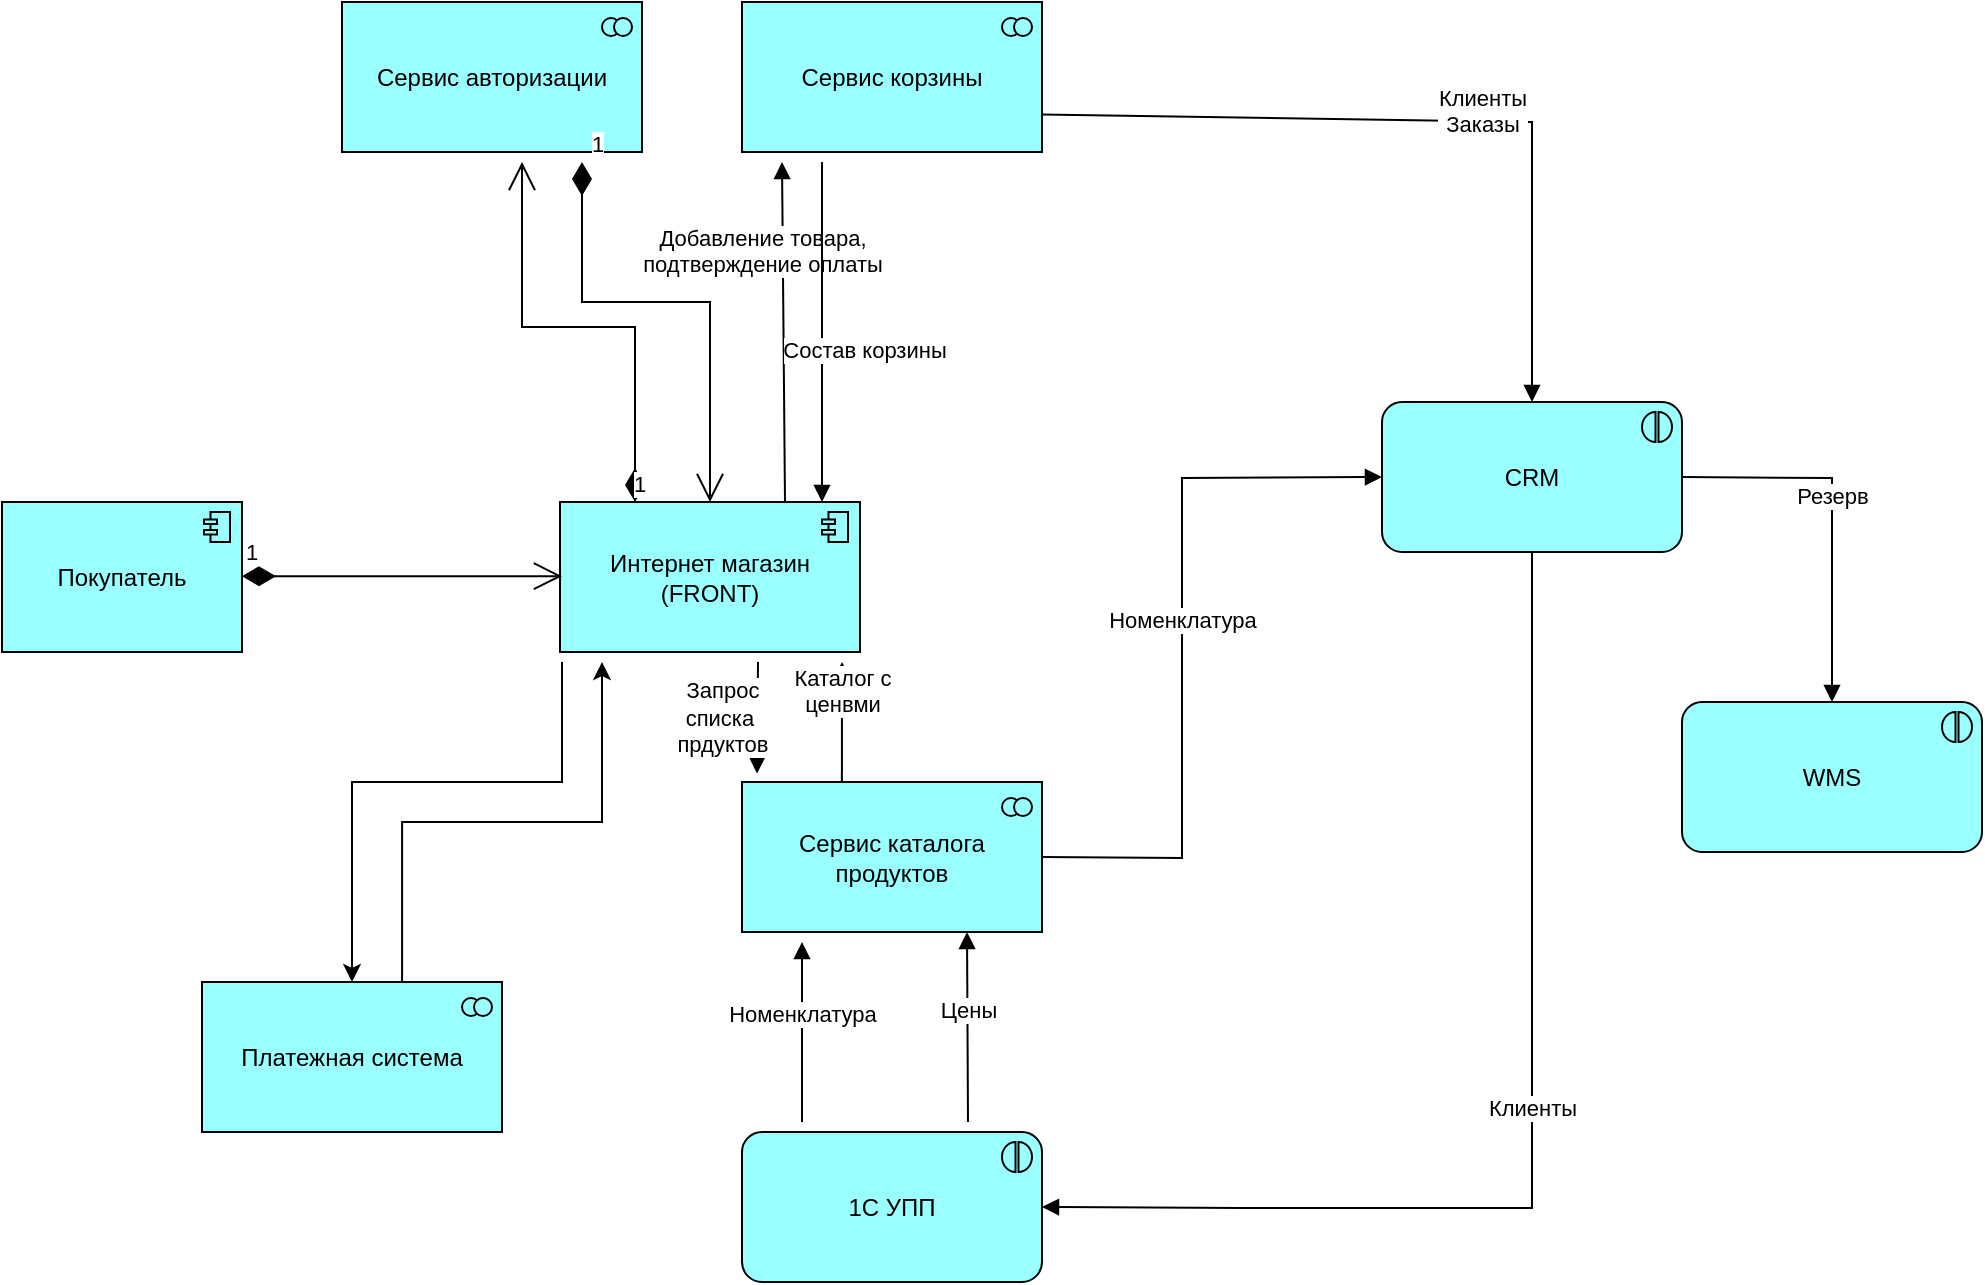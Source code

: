 <mxfile version="20.3.2" type="github">
  <diagram id="Qtcajo0BXWDHvq1HfdPa" name="Страница 1">
    <mxGraphModel dx="1422" dy="762" grid="1" gridSize="10" guides="1" tooltips="1" connect="1" arrows="1" fold="1" page="1" pageScale="1" pageWidth="827" pageHeight="1169" math="0" shadow="0">
      <root>
        <mxCell id="0" />
        <mxCell id="1" parent="0" />
        <mxCell id="MWifLgAqwF_TXQ8pdOPX-1" value="&lt;font style=&quot;vertical-align: inherit;&quot;&gt;&lt;font style=&quot;vertical-align: inherit;&quot;&gt;Интернет магазин (FRONT)&lt;/font&gt;&lt;/font&gt;" style="html=1;outlineConnect=0;whiteSpace=wrap;fillColor=#99ffff;shape=mxgraph.archimate3.application;appType=comp;archiType=square;" vertex="1" parent="1">
          <mxGeometry x="339" y="270" width="150" height="75" as="geometry" />
        </mxCell>
        <mxCell id="MWifLgAqwF_TXQ8pdOPX-2" value="&lt;font style=&quot;vertical-align: inherit;&quot;&gt;&lt;font style=&quot;vertical-align: inherit;&quot;&gt;Платежная система&lt;/font&gt;&lt;/font&gt;" style="html=1;outlineConnect=0;whiteSpace=wrap;fillColor=#99ffff;shape=mxgraph.archimate3.application;appType=collab;archiType=square;" vertex="1" parent="1">
          <mxGeometry x="160" y="510" width="150" height="75" as="geometry" />
        </mxCell>
        <mxCell id="MWifLgAqwF_TXQ8pdOPX-3" value="" style="edgeStyle=elbowEdgeStyle;elbow=vertical;endArrow=classic;html=1;rounded=0;exitX=0.667;exitY=0;exitDx=0;exitDy=0;exitPerimeter=0;" edge="1" parent="1" source="MWifLgAqwF_TXQ8pdOPX-2">
          <mxGeometry width="50" height="50" relative="1" as="geometry">
            <mxPoint x="390" y="400" as="sourcePoint" />
            <mxPoint x="360" y="350" as="targetPoint" />
          </mxGeometry>
        </mxCell>
        <mxCell id="MWifLgAqwF_TXQ8pdOPX-4" value="" style="edgeStyle=elbowEdgeStyle;elbow=vertical;endArrow=classic;html=1;rounded=0;entryX=0.5;entryY=0;entryDx=0;entryDy=0;entryPerimeter=0;" edge="1" parent="1" target="MWifLgAqwF_TXQ8pdOPX-2">
          <mxGeometry width="50" height="50" relative="1" as="geometry">
            <mxPoint x="340" y="350" as="sourcePoint" />
            <mxPoint x="230" y="500" as="targetPoint" />
            <Array as="points">
              <mxPoint x="290" y="410" />
            </Array>
          </mxGeometry>
        </mxCell>
        <mxCell id="MWifLgAqwF_TXQ8pdOPX-6" value="&lt;font style=&quot;vertical-align: inherit;&quot;&gt;&lt;font style=&quot;vertical-align: inherit;&quot;&gt;Покупатель&lt;/font&gt;&lt;/font&gt;" style="html=1;outlineConnect=0;whiteSpace=wrap;fillColor=#99ffff;shape=mxgraph.archimate3.application;appType=comp;archiType=square;" vertex="1" parent="1">
          <mxGeometry x="60" y="270" width="120" height="75" as="geometry" />
        </mxCell>
        <mxCell id="MWifLgAqwF_TXQ8pdOPX-8" value="&lt;font style=&quot;vertical-align: inherit;&quot;&gt;&lt;font style=&quot;vertical-align: inherit;&quot;&gt;Сервис корзины&lt;/font&gt;&lt;/font&gt;" style="html=1;outlineConnect=0;whiteSpace=wrap;fillColor=#99ffff;shape=mxgraph.archimate3.application;appType=collab;archiType=square;" vertex="1" parent="1">
          <mxGeometry x="430" y="20" width="150" height="75" as="geometry" />
        </mxCell>
        <mxCell id="MWifLgAqwF_TXQ8pdOPX-9" value="&lt;font style=&quot;vertical-align: inherit;&quot;&gt;&lt;font style=&quot;vertical-align: inherit;&quot;&gt;&lt;font style=&quot;vertical-align: inherit;&quot;&gt;&lt;font style=&quot;vertical-align: inherit;&quot;&gt;Сервис авторизации&lt;/font&gt;&lt;/font&gt;&lt;/font&gt;&lt;/font&gt;" style="html=1;outlineConnect=0;whiteSpace=wrap;fillColor=#99ffff;shape=mxgraph.archimate3.application;appType=collab;archiType=square;" vertex="1" parent="1">
          <mxGeometry x="230" y="20" width="150" height="75" as="geometry" />
        </mxCell>
        <mxCell id="MWifLgAqwF_TXQ8pdOPX-14" value="&lt;font style=&quot;vertical-align: inherit;&quot;&gt;&lt;font style=&quot;vertical-align: inherit;&quot;&gt;СRM&lt;/font&gt;&lt;/font&gt;" style="html=1;outlineConnect=0;whiteSpace=wrap;fillColor=#99ffff;shape=mxgraph.archimate3.application;appType=interaction;archiType=rounded;" vertex="1" parent="1">
          <mxGeometry x="750" y="220" width="150" height="75" as="geometry" />
        </mxCell>
        <mxCell id="MWifLgAqwF_TXQ8pdOPX-15" value="&lt;font style=&quot;vertical-align: inherit;&quot;&gt;&lt;font style=&quot;vertical-align: inherit;&quot;&gt;&lt;font style=&quot;vertical-align: inherit;&quot;&gt;&lt;font style=&quot;vertical-align: inherit;&quot;&gt;&lt;font style=&quot;vertical-align: inherit;&quot;&gt;&lt;font style=&quot;vertical-align: inherit;&quot;&gt;Сервис каталога продуктов&lt;/font&gt;&lt;/font&gt;&lt;/font&gt;&lt;/font&gt;&lt;/font&gt;&lt;/font&gt;" style="html=1;outlineConnect=0;whiteSpace=wrap;fillColor=#99ffff;shape=mxgraph.archimate3.application;appType=collab;archiType=square;" vertex="1" parent="1">
          <mxGeometry x="430" y="410" width="150" height="75" as="geometry" />
        </mxCell>
        <mxCell id="MWifLgAqwF_TXQ8pdOPX-17" value="1" style="endArrow=open;html=1;endSize=12;startArrow=diamondThin;startSize=14;startFill=1;edgeStyle=orthogonalEdgeStyle;align=left;verticalAlign=bottom;rounded=0;entryX=0.6;entryY=1.067;entryDx=0;entryDy=0;entryPerimeter=0;exitX=0.25;exitY=0;exitDx=0;exitDy=0;exitPerimeter=0;" edge="1" parent="1" source="MWifLgAqwF_TXQ8pdOPX-1" target="MWifLgAqwF_TXQ8pdOPX-9">
          <mxGeometry x="-1" y="3" relative="1" as="geometry">
            <mxPoint x="360" y="260" as="sourcePoint" />
            <mxPoint x="680" y="300" as="targetPoint" />
          </mxGeometry>
        </mxCell>
        <mxCell id="MWifLgAqwF_TXQ8pdOPX-18" value="1" style="endArrow=open;html=1;endSize=12;startArrow=diamondThin;startSize=14;startFill=1;edgeStyle=orthogonalEdgeStyle;align=left;verticalAlign=bottom;rounded=0;" edge="1" parent="1" target="MWifLgAqwF_TXQ8pdOPX-1">
          <mxGeometry x="-1" y="3" relative="1" as="geometry">
            <mxPoint x="350" y="100" as="sourcePoint" />
            <mxPoint x="680" y="300" as="targetPoint" />
            <Array as="points">
              <mxPoint x="350" y="170" />
              <mxPoint x="414" y="170" />
            </Array>
          </mxGeometry>
        </mxCell>
        <mxCell id="MWifLgAqwF_TXQ8pdOPX-19" value="&lt;font style=&quot;vertical-align: inherit;&quot;&gt;&lt;font style=&quot;vertical-align: inherit;&quot;&gt;&lt;font style=&quot;vertical-align: inherit;&quot;&gt;&lt;font style=&quot;vertical-align: inherit;&quot;&gt;Добавление товара,&lt;br&gt;подтверждение оплаты&lt;/font&gt;&lt;/font&gt;&lt;/font&gt;&lt;/font&gt;" style="html=1;verticalAlign=bottom;endArrow=block;rounded=0;exitX=0.75;exitY=0;exitDx=0;exitDy=0;exitPerimeter=0;" edge="1" parent="1" source="MWifLgAqwF_TXQ8pdOPX-1">
          <mxGeometry x="0.295" y="11" width="80" relative="1" as="geometry">
            <mxPoint x="560" y="300" as="sourcePoint" />
            <mxPoint x="450" y="100" as="targetPoint" />
            <mxPoint as="offset" />
          </mxGeometry>
        </mxCell>
        <mxCell id="MWifLgAqwF_TXQ8pdOPX-20" value="&lt;font style=&quot;vertical-align: inherit;&quot;&gt;&lt;font style=&quot;vertical-align: inherit;&quot;&gt;&lt;font style=&quot;vertical-align: inherit;&quot;&gt;&lt;font style=&quot;vertical-align: inherit;&quot;&gt;Состав корзины&lt;/font&gt;&lt;/font&gt;&lt;/font&gt;&lt;/font&gt;" style="html=1;verticalAlign=bottom;endArrow=block;rounded=0;" edge="1" parent="1">
          <mxGeometry x="0.204" y="21" width="80" relative="1" as="geometry">
            <mxPoint x="470" y="100" as="sourcePoint" />
            <mxPoint x="470" y="270" as="targetPoint" />
            <mxPoint as="offset" />
          </mxGeometry>
        </mxCell>
        <mxCell id="MWifLgAqwF_TXQ8pdOPX-24" value="1" style="endArrow=open;html=1;endSize=12;startArrow=diamondThin;startSize=14;startFill=1;edgeStyle=orthogonalEdgeStyle;align=left;verticalAlign=bottom;rounded=0;" edge="1" parent="1">
          <mxGeometry x="-1" y="3" relative="1" as="geometry">
            <mxPoint x="180" y="307.08" as="sourcePoint" />
            <mxPoint x="340" y="307.08" as="targetPoint" />
          </mxGeometry>
        </mxCell>
        <mxCell id="MWifLgAqwF_TXQ8pdOPX-25" value="&lt;font style=&quot;vertical-align: inherit;&quot;&gt;&lt;font style=&quot;vertical-align: inherit;&quot;&gt;&lt;font style=&quot;vertical-align: inherit;&quot;&gt;&lt;font style=&quot;vertical-align: inherit;&quot;&gt;Клиенты &lt;br&gt;Заказы&lt;/font&gt;&lt;/font&gt;&lt;/font&gt;&lt;/font&gt;" style="html=1;verticalAlign=bottom;endArrow=block;rounded=0;exitX=1;exitY=0.75;exitDx=0;exitDy=0;exitPerimeter=0;" edge="1" parent="1" source="MWifLgAqwF_TXQ8pdOPX-8" target="MWifLgAqwF_TXQ8pdOPX-14">
          <mxGeometry x="0.144" y="-10" width="80" relative="1" as="geometry">
            <mxPoint x="600" y="370" as="sourcePoint" />
            <mxPoint x="680" y="370" as="targetPoint" />
            <Array as="points">
              <mxPoint x="825" y="80" />
            </Array>
            <mxPoint as="offset" />
          </mxGeometry>
        </mxCell>
        <mxCell id="MWifLgAqwF_TXQ8pdOPX-26" value="&lt;font style=&quot;vertical-align: inherit;&quot;&gt;&lt;font style=&quot;vertical-align: inherit;&quot;&gt;&lt;font style=&quot;vertical-align: inherit;&quot;&gt;&lt;font style=&quot;vertical-align: inherit;&quot;&gt;&lt;font style=&quot;vertical-align: inherit;&quot;&gt;&lt;font style=&quot;vertical-align: inherit;&quot;&gt;&lt;font style=&quot;vertical-align: inherit;&quot;&gt;&lt;font style=&quot;vertical-align: inherit;&quot;&gt;WMS&lt;/font&gt;&lt;/font&gt;&lt;/font&gt;&lt;/font&gt;&lt;/font&gt;&lt;/font&gt;&lt;/font&gt;&lt;/font&gt;" style="html=1;outlineConnect=0;whiteSpace=wrap;fillColor=#99ffff;shape=mxgraph.archimate3.application;appType=interaction;archiType=rounded;" vertex="1" parent="1">
          <mxGeometry x="900" y="370" width="150" height="75" as="geometry" />
        </mxCell>
        <mxCell id="MWifLgAqwF_TXQ8pdOPX-27" value="&lt;font style=&quot;vertical-align: inherit;&quot;&gt;&lt;font style=&quot;vertical-align: inherit;&quot;&gt;&lt;font style=&quot;vertical-align: inherit;&quot;&gt;&lt;font style=&quot;vertical-align: inherit;&quot;&gt;&lt;font style=&quot;vertical-align: inherit;&quot;&gt;&lt;font style=&quot;vertical-align: inherit;&quot;&gt;1С УПП&lt;/font&gt;&lt;/font&gt;&lt;/font&gt;&lt;/font&gt;&lt;/font&gt;&lt;/font&gt;" style="html=1;outlineConnect=0;whiteSpace=wrap;fillColor=#99ffff;shape=mxgraph.archimate3.application;appType=interaction;archiType=rounded;" vertex="1" parent="1">
          <mxGeometry x="430" y="585" width="150" height="75" as="geometry" />
        </mxCell>
        <mxCell id="MWifLgAqwF_TXQ8pdOPX-28" value="&lt;font style=&quot;vertical-align: inherit;&quot;&gt;&lt;font style=&quot;vertical-align: inherit;&quot;&gt;Клиенты&lt;/font&gt;&lt;/font&gt;" style="html=1;verticalAlign=bottom;endArrow=block;rounded=0;entryX=1;entryY=0.5;entryDx=0;entryDy=0;entryPerimeter=0;" edge="1" parent="1" source="MWifLgAqwF_TXQ8pdOPX-14" target="MWifLgAqwF_TXQ8pdOPX-27">
          <mxGeometry width="80" relative="1" as="geometry">
            <mxPoint x="680" y="300" as="sourcePoint" />
            <mxPoint x="690" y="360" as="targetPoint" />
            <Array as="points">
              <mxPoint x="825" y="623" />
              <mxPoint x="680" y="623" />
            </Array>
          </mxGeometry>
        </mxCell>
        <mxCell id="MWifLgAqwF_TXQ8pdOPX-29" value="&lt;font style=&quot;vertical-align: inherit;&quot;&gt;&lt;font style=&quot;vertical-align: inherit;&quot;&gt;Резерв&lt;/font&gt;&lt;/font&gt;" style="html=1;verticalAlign=bottom;endArrow=block;rounded=0;exitX=1;exitY=0.5;exitDx=0;exitDy=0;exitPerimeter=0;" edge="1" parent="1" source="MWifLgAqwF_TXQ8pdOPX-14" target="MWifLgAqwF_TXQ8pdOPX-26">
          <mxGeometry width="80" relative="1" as="geometry">
            <mxPoint x="610" y="360" as="sourcePoint" />
            <mxPoint x="690" y="360" as="targetPoint" />
            <Array as="points">
              <mxPoint x="975" y="258" />
            </Array>
          </mxGeometry>
        </mxCell>
        <mxCell id="MWifLgAqwF_TXQ8pdOPX-30" value="&lt;font style=&quot;vertical-align: inherit;&quot;&gt;&lt;font style=&quot;vertical-align: inherit;&quot;&gt;Номенклатура&lt;/font&gt;&lt;/font&gt;" style="html=1;verticalAlign=bottom;endArrow=block;rounded=0;" edge="1" parent="1">
          <mxGeometry width="80" relative="1" as="geometry">
            <mxPoint x="460" y="580" as="sourcePoint" />
            <mxPoint x="460" y="490" as="targetPoint" />
          </mxGeometry>
        </mxCell>
        <mxCell id="MWifLgAqwF_TXQ8pdOPX-31" value="&lt;font style=&quot;vertical-align: inherit;&quot;&gt;&lt;font style=&quot;vertical-align: inherit;&quot;&gt;Цены&lt;/font&gt;&lt;/font&gt;" style="html=1;verticalAlign=bottom;endArrow=block;rounded=0;entryX=0.75;entryY=1;entryDx=0;entryDy=0;entryPerimeter=0;" edge="1" parent="1" target="MWifLgAqwF_TXQ8pdOPX-15">
          <mxGeometry width="80" relative="1" as="geometry">
            <mxPoint x="543" y="580" as="sourcePoint" />
            <mxPoint x="630" y="530" as="targetPoint" />
          </mxGeometry>
        </mxCell>
        <mxCell id="MWifLgAqwF_TXQ8pdOPX-32" value="&lt;font style=&quot;vertical-align: inherit;&quot;&gt;&lt;font style=&quot;vertical-align: inherit;&quot;&gt;&lt;font style=&quot;vertical-align: inherit;&quot;&gt;&lt;font style=&quot;vertical-align: inherit;&quot;&gt;Запрос &lt;br&gt;списка&amp;nbsp; &lt;/font&gt;&lt;/font&gt;&lt;br&gt;&lt;font style=&quot;vertical-align: inherit;&quot;&gt;&lt;font style=&quot;vertical-align: inherit;&quot;&gt;прдуктов&lt;/font&gt;&lt;/font&gt;&lt;br&gt;&lt;/font&gt;&lt;/font&gt;" style="html=1;verticalAlign=bottom;endArrow=block;rounded=0;entryX=0.05;entryY=-0.056;entryDx=0;entryDy=0;entryPerimeter=0;" edge="1" parent="1" target="MWifLgAqwF_TXQ8pdOPX-15">
          <mxGeometry x="0.798" y="-18" width="80" relative="1" as="geometry">
            <mxPoint x="438" y="350" as="sourcePoint" />
            <mxPoint x="690" y="360" as="targetPoint" />
            <mxPoint as="offset" />
          </mxGeometry>
        </mxCell>
        <mxCell id="MWifLgAqwF_TXQ8pdOPX-33" value="&lt;font style=&quot;vertical-align: inherit;&quot;&gt;&lt;font style=&quot;vertical-align: inherit;&quot;&gt;&lt;font style=&quot;vertical-align: inherit;&quot;&gt;&lt;font style=&quot;vertical-align: inherit;&quot;&gt;Каталог с&lt;br&gt;ценвми&lt;br&gt;&lt;/font&gt;&lt;/font&gt;&lt;/font&gt;&lt;/font&gt;" style="html=1;verticalAlign=bottom;endArrow=block;rounded=0;exitX=0.333;exitY=0;exitDx=0;exitDy=0;exitPerimeter=0;" edge="1" parent="1" source="MWifLgAqwF_TXQ8pdOPX-15">
          <mxGeometry width="80" relative="1" as="geometry">
            <mxPoint x="468" y="410" as="sourcePoint" />
            <mxPoint x="480" y="350" as="targetPoint" />
            <Array as="points" />
          </mxGeometry>
        </mxCell>
        <mxCell id="MWifLgAqwF_TXQ8pdOPX-34" value="&lt;font style=&quot;vertical-align: inherit;&quot;&gt;&lt;font style=&quot;vertical-align: inherit;&quot;&gt;Номенклатура&lt;/font&gt;&lt;/font&gt;" style="html=1;verticalAlign=bottom;endArrow=block;rounded=0;exitX=1;exitY=0.5;exitDx=0;exitDy=0;exitPerimeter=0;entryX=0;entryY=0.5;entryDx=0;entryDy=0;entryPerimeter=0;" edge="1" parent="1" source="MWifLgAqwF_TXQ8pdOPX-15" target="MWifLgAqwF_TXQ8pdOPX-14">
          <mxGeometry width="80" relative="1" as="geometry">
            <mxPoint x="610" y="320" as="sourcePoint" />
            <mxPoint x="690" y="320" as="targetPoint" />
            <Array as="points">
              <mxPoint x="650" y="448" />
              <mxPoint x="650" y="258" />
            </Array>
          </mxGeometry>
        </mxCell>
      </root>
    </mxGraphModel>
  </diagram>
</mxfile>
